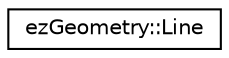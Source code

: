 digraph "Graphical Class Hierarchy"
{
 // LATEX_PDF_SIZE
  edge [fontname="Helvetica",fontsize="10",labelfontname="Helvetica",labelfontsize="10"];
  node [fontname="Helvetica",fontsize="10",shape=record];
  rankdir="LR";
  Node0 [label="ezGeometry::Line",height=0.2,width=0.4,color="black", fillcolor="white", style="filled",URL="$d8/db3/structez_geometry_1_1_line.htm",tooltip="A line only references two vertices."];
}
